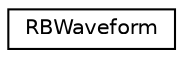 digraph "Graphical Class Hierarchy"
{
 // LATEX_PDF_SIZE
  edge [fontname="Helvetica",fontsize="10",labelfontname="Helvetica",labelfontsize="10"];
  node [fontname="Helvetica",fontsize="10",shape=record];
  rankdir="LR";
  Node0 [label="RBWaveform",height=0.2,width=0.4,color="black", fillcolor="white", style="filled",URL="$structRBWaveform.html",tooltip=" "];
}
